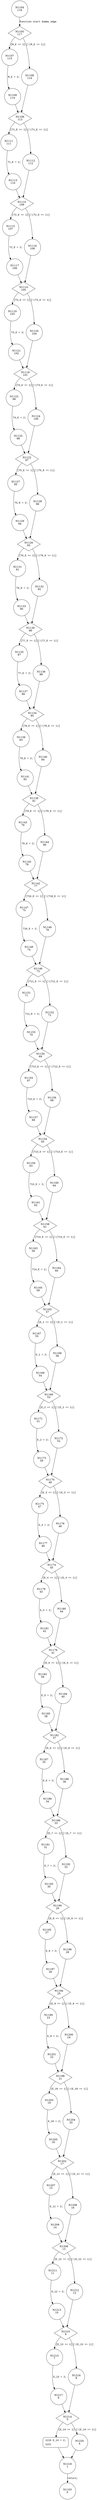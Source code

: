 digraph reset_delta_events {
1104 [shape="circle" label="N1104\n118"]
1105 [shape="diamond" label="N1105\n117"]
1107 [shape="circle" label="N1107\n115"]
1108 [shape="circle" label="N1108\n116"]
1106 [shape="diamond" label="N1106\n113"]
1111 [shape="circle" label="N1111\n111"]
1112 [shape="circle" label="N1112\n112"]
1110 [shape="diamond" label="N1110\n109"]
1115 [shape="circle" label="N1115\n107"]
1116 [shape="circle" label="N1116\n108"]
1114 [shape="diamond" label="N1114\n105"]
1119 [shape="circle" label="N1119\n103"]
1120 [shape="circle" label="N1120\n104"]
1118 [shape="diamond" label="N1118\n101"]
1123 [shape="circle" label="N1123\n99"]
1124 [shape="circle" label="N1124\n100"]
1122 [shape="diamond" label="N1122\n97"]
1127 [shape="circle" label="N1127\n95"]
1128 [shape="circle" label="N1128\n96"]
1126 [shape="diamond" label="N1126\n93"]
1131 [shape="circle" label="N1131\n91"]
1132 [shape="circle" label="N1132\n92"]
1130 [shape="diamond" label="N1130\n89"]
1135 [shape="circle" label="N1135\n87"]
1136 [shape="circle" label="N1136\n88"]
1134 [shape="diamond" label="N1134\n85"]
1139 [shape="circle" label="N1139\n83"]
1140 [shape="circle" label="N1140\n84"]
1138 [shape="diamond" label="N1138\n81"]
1143 [shape="circle" label="N1143\n79"]
1144 [shape="circle" label="N1144\n80"]
1142 [shape="diamond" label="N1142\n77"]
1147 [shape="circle" label="N1147\n75"]
1148 [shape="circle" label="N1148\n76"]
1146 [shape="diamond" label="N1146\n73"]
1151 [shape="circle" label="N1151\n71"]
1152 [shape="circle" label="N1152\n72"]
1150 [shape="diamond" label="N1150\n69"]
1155 [shape="circle" label="N1155\n67"]
1156 [shape="circle" label="N1156\n68"]
1154 [shape="diamond" label="N1154\n65"]
1159 [shape="circle" label="N1159\n63"]
1160 [shape="circle" label="N1160\n64"]
1158 [shape="diamond" label="N1158\n61"]
1163 [shape="circle" label="N1163\n59"]
1164 [shape="circle" label="N1164\n60"]
1162 [shape="diamond" label="N1162\n57"]
1167 [shape="circle" label="N1167\n55"]
1168 [shape="circle" label="N1168\n56"]
1166 [shape="diamond" label="N1166\n53"]
1171 [shape="circle" label="N1171\n51"]
1172 [shape="circle" label="N1172\n52"]
1170 [shape="diamond" label="N1170\n49"]
1175 [shape="circle" label="N1175\n47"]
1176 [shape="circle" label="N1176\n48"]
1174 [shape="diamond" label="N1174\n45"]
1179 [shape="circle" label="N1179\n43"]
1180 [shape="circle" label="N1180\n44"]
1178 [shape="diamond" label="N1178\n41"]
1183 [shape="circle" label="N1183\n39"]
1184 [shape="circle" label="N1184\n40"]
1182 [shape="diamond" label="N1182\n37"]
1187 [shape="circle" label="N1187\n35"]
1188 [shape="circle" label="N1188\n36"]
1186 [shape="diamond" label="N1186\n33"]
1191 [shape="circle" label="N1191\n31"]
1192 [shape="circle" label="N1192\n32"]
1190 [shape="diamond" label="N1190\n29"]
1195 [shape="circle" label="N1195\n27"]
1196 [shape="circle" label="N1196\n28"]
1194 [shape="diamond" label="N1194\n25"]
1199 [shape="circle" label="N1199\n23"]
1200 [shape="circle" label="N1200\n24"]
1198 [shape="diamond" label="N1198\n21"]
1203 [shape="circle" label="N1203\n19"]
1204 [shape="circle" label="N1204\n20"]
1202 [shape="diamond" label="N1202\n17"]
1207 [shape="circle" label="N1207\n15"]
1208 [shape="circle" label="N1208\n16"]
1206 [shape="diamond" label="N1206\n13"]
1211 [shape="circle" label="N1211\n11"]
1212 [shape="circle" label="N1212\n12"]
1210 [shape="diamond" label="N1210\n9"]
1215 [shape="circle" label="N1215\n7"]
1216 [shape="circle" label="N1216\n8"]
1214 [shape="diamond" label="N1214\n5"]
1219 [shape="circle" label="N1219\n3"]
1220 [shape="circle" label="N1220\n4"]
1218 [shape="circle" label="N1218\n1"]
1103 [shape="circle" label="N1103\n0"]
1217 [shape="circle" label="N1217\n6"]
1213 [shape="circle" label="N1213\n10"]
1209 [shape="circle" label="N1209\n14"]
1205 [shape="circle" label="N1205\n18"]
1201 [shape="circle" label="N1201\n22"]
1197 [shape="circle" label="N1197\n26"]
1193 [shape="circle" label="N1193\n30"]
1189 [shape="circle" label="N1189\n34"]
1185 [shape="circle" label="N1185\n38"]
1181 [shape="circle" label="N1181\n42"]
1177 [shape="circle" label="N1177\n46"]
1173 [shape="circle" label="N1173\n50"]
1169 [shape="circle" label="N1169\n54"]
1165 [shape="circle" label="N1165\n58"]
1161 [shape="circle" label="N1161\n62"]
1157 [shape="circle" label="N1157\n66"]
1153 [shape="circle" label="N1153\n70"]
1149 [shape="circle" label="N1149\n74"]
1145 [shape="circle" label="N1145\n78"]
1141 [shape="circle" label="N1141\n82"]
1137 [shape="circle" label="N1137\n86"]
1133 [shape="circle" label="N1133\n90"]
1129 [shape="circle" label="N1129\n94"]
1125 [shape="circle" label="N1125\n98"]
1121 [shape="circle" label="N1121\n102"]
1117 [shape="circle" label="N1117\n106"]
1113 [shape="circle" label="N1113\n110"]
1109 [shape="circle" label="N1109\n114"]
1219 [style="filled,bold" penwidth="1" fillcolor="white" fontname="Courier New" shape="Mrecord" label=<<table border="0" cellborder="0" cellpadding="3" bgcolor="white"><tr><td align="right">1219</td><td align="left">E_14 = 2;</td></tr><tr><td align="right">1221</td><td align="left"></td></tr></table>>]
1219 -> 1218[label=""]
1104 -> 1105 [label="Function start dummy edge" fontname="Courier New"]
1105 -> 1107 [label="[M_E == 1]" fontname="Courier New"]
1105 -> 1108 [label="[!(M_E == 1)]" fontname="Courier New"]
1106 -> 1111 [label="[T1_E == 1]" fontname="Courier New"]
1106 -> 1112 [label="[!(T1_E == 1)]" fontname="Courier New"]
1110 -> 1115 [label="[T2_E == 1]" fontname="Courier New"]
1110 -> 1116 [label="[!(T2_E == 1)]" fontname="Courier New"]
1114 -> 1119 [label="[T3_E == 1]" fontname="Courier New"]
1114 -> 1120 [label="[!(T3_E == 1)]" fontname="Courier New"]
1118 -> 1123 [label="[T4_E == 1]" fontname="Courier New"]
1118 -> 1124 [label="[!(T4_E == 1)]" fontname="Courier New"]
1122 -> 1127 [label="[T5_E == 1]" fontname="Courier New"]
1122 -> 1128 [label="[!(T5_E == 1)]" fontname="Courier New"]
1126 -> 1131 [label="[T6_E == 1]" fontname="Courier New"]
1126 -> 1132 [label="[!(T6_E == 1)]" fontname="Courier New"]
1130 -> 1135 [label="[T7_E == 1]" fontname="Courier New"]
1130 -> 1136 [label="[!(T7_E == 1)]" fontname="Courier New"]
1134 -> 1139 [label="[T8_E == 1]" fontname="Courier New"]
1134 -> 1140 [label="[!(T8_E == 1)]" fontname="Courier New"]
1138 -> 1143 [label="[T9_E == 1]" fontname="Courier New"]
1138 -> 1144 [label="[!(T9_E == 1)]" fontname="Courier New"]
1142 -> 1147 [label="[T10_E == 1]" fontname="Courier New"]
1142 -> 1148 [label="[!(T10_E == 1)]" fontname="Courier New"]
1146 -> 1151 [label="[T11_E == 1]" fontname="Courier New"]
1146 -> 1152 [label="[!(T11_E == 1)]" fontname="Courier New"]
1150 -> 1155 [label="[T12_E == 1]" fontname="Courier New"]
1150 -> 1156 [label="[!(T12_E == 1)]" fontname="Courier New"]
1154 -> 1159 [label="[T13_E == 1]" fontname="Courier New"]
1154 -> 1160 [label="[!(T13_E == 1)]" fontname="Courier New"]
1158 -> 1163 [label="[T14_E == 1]" fontname="Courier New"]
1158 -> 1164 [label="[!(T14_E == 1)]" fontname="Courier New"]
1162 -> 1167 [label="[E_1 == 1]" fontname="Courier New"]
1162 -> 1168 [label="[!(E_1 == 1)]" fontname="Courier New"]
1166 -> 1171 [label="[E_2 == 1]" fontname="Courier New"]
1166 -> 1172 [label="[!(E_2 == 1)]" fontname="Courier New"]
1170 -> 1175 [label="[E_3 == 1]" fontname="Courier New"]
1170 -> 1176 [label="[!(E_3 == 1)]" fontname="Courier New"]
1174 -> 1179 [label="[E_4 == 1]" fontname="Courier New"]
1174 -> 1180 [label="[!(E_4 == 1)]" fontname="Courier New"]
1178 -> 1183 [label="[E_5 == 1]" fontname="Courier New"]
1178 -> 1184 [label="[!(E_5 == 1)]" fontname="Courier New"]
1182 -> 1187 [label="[E_6 == 1]" fontname="Courier New"]
1182 -> 1188 [label="[!(E_6 == 1)]" fontname="Courier New"]
1186 -> 1191 [label="[E_7 == 1]" fontname="Courier New"]
1186 -> 1192 [label="[!(E_7 == 1)]" fontname="Courier New"]
1190 -> 1195 [label="[E_8 == 1]" fontname="Courier New"]
1190 -> 1196 [label="[!(E_8 == 1)]" fontname="Courier New"]
1194 -> 1199 [label="[E_9 == 1]" fontname="Courier New"]
1194 -> 1200 [label="[!(E_9 == 1)]" fontname="Courier New"]
1198 -> 1203 [label="[E_10 == 1]" fontname="Courier New"]
1198 -> 1204 [label="[!(E_10 == 1)]" fontname="Courier New"]
1202 -> 1207 [label="[E_11 == 1]" fontname="Courier New"]
1202 -> 1208 [label="[!(E_11 == 1)]" fontname="Courier New"]
1206 -> 1211 [label="[E_12 == 1]" fontname="Courier New"]
1206 -> 1212 [label="[!(E_12 == 1)]" fontname="Courier New"]
1210 -> 1215 [label="[E_13 == 1]" fontname="Courier New"]
1210 -> 1216 [label="[!(E_13 == 1)]" fontname="Courier New"]
1214 -> 1219 [label="[E_14 == 1]" fontname="Courier New"]
1214 -> 1220 [label="[!(E_14 == 1)]" fontname="Courier New"]
1218 -> 1103 [label="return;" fontname="Courier New"]
1215 -> 1217 [label="E_13 = 2;" fontname="Courier New"]
1211 -> 1213 [label="E_12 = 2;" fontname="Courier New"]
1207 -> 1209 [label="E_11 = 2;" fontname="Courier New"]
1203 -> 1205 [label="E_10 = 2;" fontname="Courier New"]
1199 -> 1201 [label="E_9 = 2;" fontname="Courier New"]
1195 -> 1197 [label="E_8 = 2;" fontname="Courier New"]
1191 -> 1193 [label="E_7 = 2;" fontname="Courier New"]
1187 -> 1189 [label="E_6 = 2;" fontname="Courier New"]
1183 -> 1185 [label="E_5 = 2;" fontname="Courier New"]
1179 -> 1181 [label="E_4 = 2;" fontname="Courier New"]
1175 -> 1177 [label="E_3 = 2;" fontname="Courier New"]
1171 -> 1173 [label="E_2 = 2;" fontname="Courier New"]
1167 -> 1169 [label="E_1 = 2;" fontname="Courier New"]
1163 -> 1165 [label="T14_E = 2;" fontname="Courier New"]
1159 -> 1161 [label="T13_E = 2;" fontname="Courier New"]
1155 -> 1157 [label="T12_E = 2;" fontname="Courier New"]
1151 -> 1153 [label="T11_E = 2;" fontname="Courier New"]
1147 -> 1149 [label="T10_E = 2;" fontname="Courier New"]
1143 -> 1145 [label="T9_E = 2;" fontname="Courier New"]
1139 -> 1141 [label="T8_E = 2;" fontname="Courier New"]
1135 -> 1137 [label="T7_E = 2;" fontname="Courier New"]
1131 -> 1133 [label="T6_E = 2;" fontname="Courier New"]
1127 -> 1129 [label="T5_E = 2;" fontname="Courier New"]
1123 -> 1125 [label="T4_E = 2;" fontname="Courier New"]
1119 -> 1121 [label="T3_E = 2;" fontname="Courier New"]
1115 -> 1117 [label="T2_E = 2;" fontname="Courier New"]
1111 -> 1113 [label="T1_E = 2;" fontname="Courier New"]
1107 -> 1109 [label="M_E = 2;" fontname="Courier New"]
1108 -> 1106 [label="" fontname="Courier New"]
1112 -> 1110 [label="" fontname="Courier New"]
1116 -> 1114 [label="" fontname="Courier New"]
1120 -> 1118 [label="" fontname="Courier New"]
1124 -> 1122 [label="" fontname="Courier New"]
1128 -> 1126 [label="" fontname="Courier New"]
1132 -> 1130 [label="" fontname="Courier New"]
1136 -> 1134 [label="" fontname="Courier New"]
1140 -> 1138 [label="" fontname="Courier New"]
1144 -> 1142 [label="" fontname="Courier New"]
1148 -> 1146 [label="" fontname="Courier New"]
1152 -> 1150 [label="" fontname="Courier New"]
1156 -> 1154 [label="" fontname="Courier New"]
1160 -> 1158 [label="" fontname="Courier New"]
1164 -> 1162 [label="" fontname="Courier New"]
1168 -> 1166 [label="" fontname="Courier New"]
1172 -> 1170 [label="" fontname="Courier New"]
1176 -> 1174 [label="" fontname="Courier New"]
1180 -> 1178 [label="" fontname="Courier New"]
1184 -> 1182 [label="" fontname="Courier New"]
1188 -> 1186 [label="" fontname="Courier New"]
1192 -> 1190 [label="" fontname="Courier New"]
1196 -> 1194 [label="" fontname="Courier New"]
1200 -> 1198 [label="" fontname="Courier New"]
1204 -> 1202 [label="" fontname="Courier New"]
1208 -> 1206 [label="" fontname="Courier New"]
1212 -> 1210 [label="" fontname="Courier New"]
1216 -> 1214 [label="" fontname="Courier New"]
1220 -> 1218 [label="" fontname="Courier New"]
1217 -> 1214 [label="" fontname="Courier New"]
1213 -> 1210 [label="" fontname="Courier New"]
1209 -> 1206 [label="" fontname="Courier New"]
1205 -> 1202 [label="" fontname="Courier New"]
1201 -> 1198 [label="" fontname="Courier New"]
1197 -> 1194 [label="" fontname="Courier New"]
1193 -> 1190 [label="" fontname="Courier New"]
1189 -> 1186 [label="" fontname="Courier New"]
1185 -> 1182 [label="" fontname="Courier New"]
1181 -> 1178 [label="" fontname="Courier New"]
1177 -> 1174 [label="" fontname="Courier New"]
1173 -> 1170 [label="" fontname="Courier New"]
1169 -> 1166 [label="" fontname="Courier New"]
1165 -> 1162 [label="" fontname="Courier New"]
1161 -> 1158 [label="" fontname="Courier New"]
1157 -> 1154 [label="" fontname="Courier New"]
1153 -> 1150 [label="" fontname="Courier New"]
1149 -> 1146 [label="" fontname="Courier New"]
1145 -> 1142 [label="" fontname="Courier New"]
1141 -> 1138 [label="" fontname="Courier New"]
1137 -> 1134 [label="" fontname="Courier New"]
1133 -> 1130 [label="" fontname="Courier New"]
1129 -> 1126 [label="" fontname="Courier New"]
1125 -> 1122 [label="" fontname="Courier New"]
1121 -> 1118 [label="" fontname="Courier New"]
1117 -> 1114 [label="" fontname="Courier New"]
1113 -> 1110 [label="" fontname="Courier New"]
1109 -> 1106 [label="" fontname="Courier New"]
}